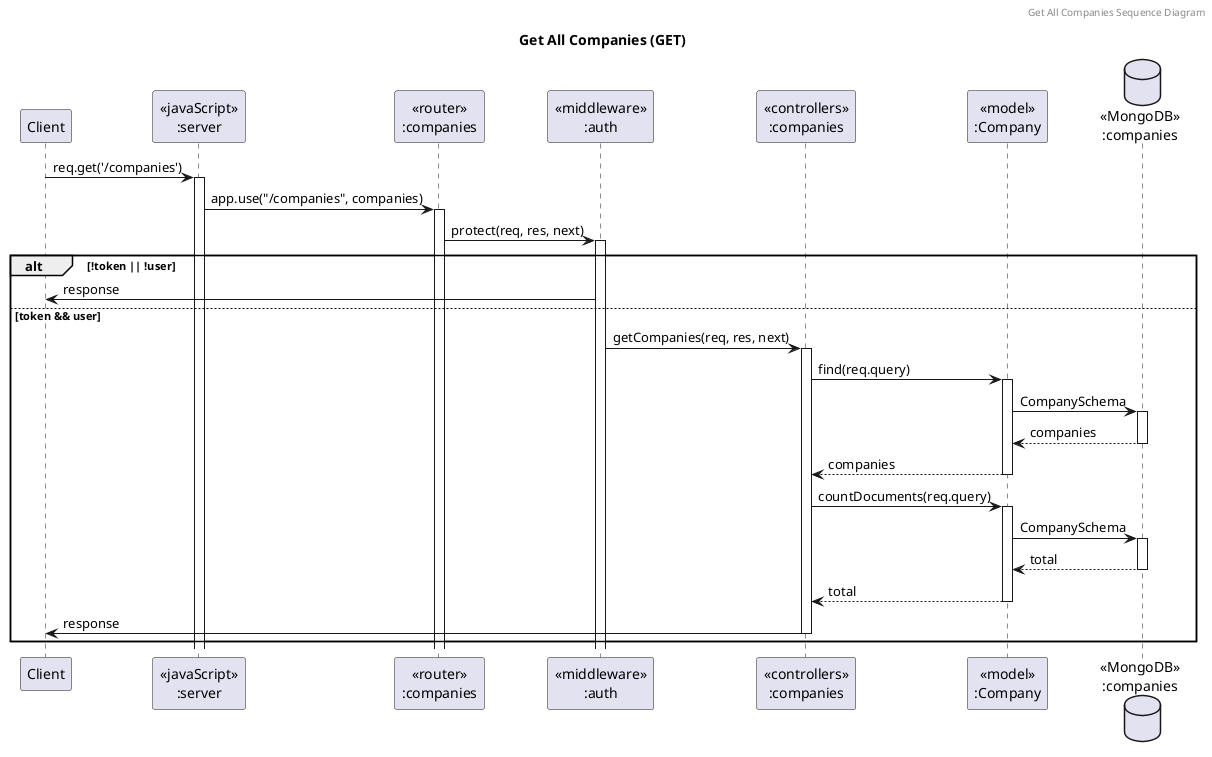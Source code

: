 @startuml Get All Companies (GET)

header Get All Companies Sequence Diagram
title "Get All Companies (GET)"

participant "Client" as client
participant "<<javaScript>>\n:server" as server
participant "<<router>>\n:companies" as routerCompanies
participant "<<middleware>>\n:auth" as authMiddleware
participant "<<controllers>>\n:companies" as controllersCompanies
participant "<<model>>\n:Company" as modelCompanies
database "<<MongoDB>>\n:companies" as CompaniesDatabase

client -> server ++:req.get('/companies')
server -> routerCompanies ++:app.use("/companies", companies)
routerCompanies -> authMiddleware ++:protect(req, res, next)
alt !token || !user
    authMiddleware -> client :response
else token && user
    authMiddleware -> controllersCompanies ++:getCompanies(req, res, next)
    controllersCompanies -> modelCompanies ++:find(req.query)
    modelCompanies -> CompaniesDatabase ++: CompanySchema
    CompaniesDatabase --> modelCompanies --: companies
    controllersCompanies <-- modelCompanies --: companies
    controllersCompanies -> modelCompanies ++:countDocuments(req.query)
    modelCompanies -> CompaniesDatabase ++: CompanySchema
    CompaniesDatabase --> modelCompanies --: total
    controllersCompanies <-- modelCompanies --: total
    controllersCompanies -> client --: response
end

@enduml